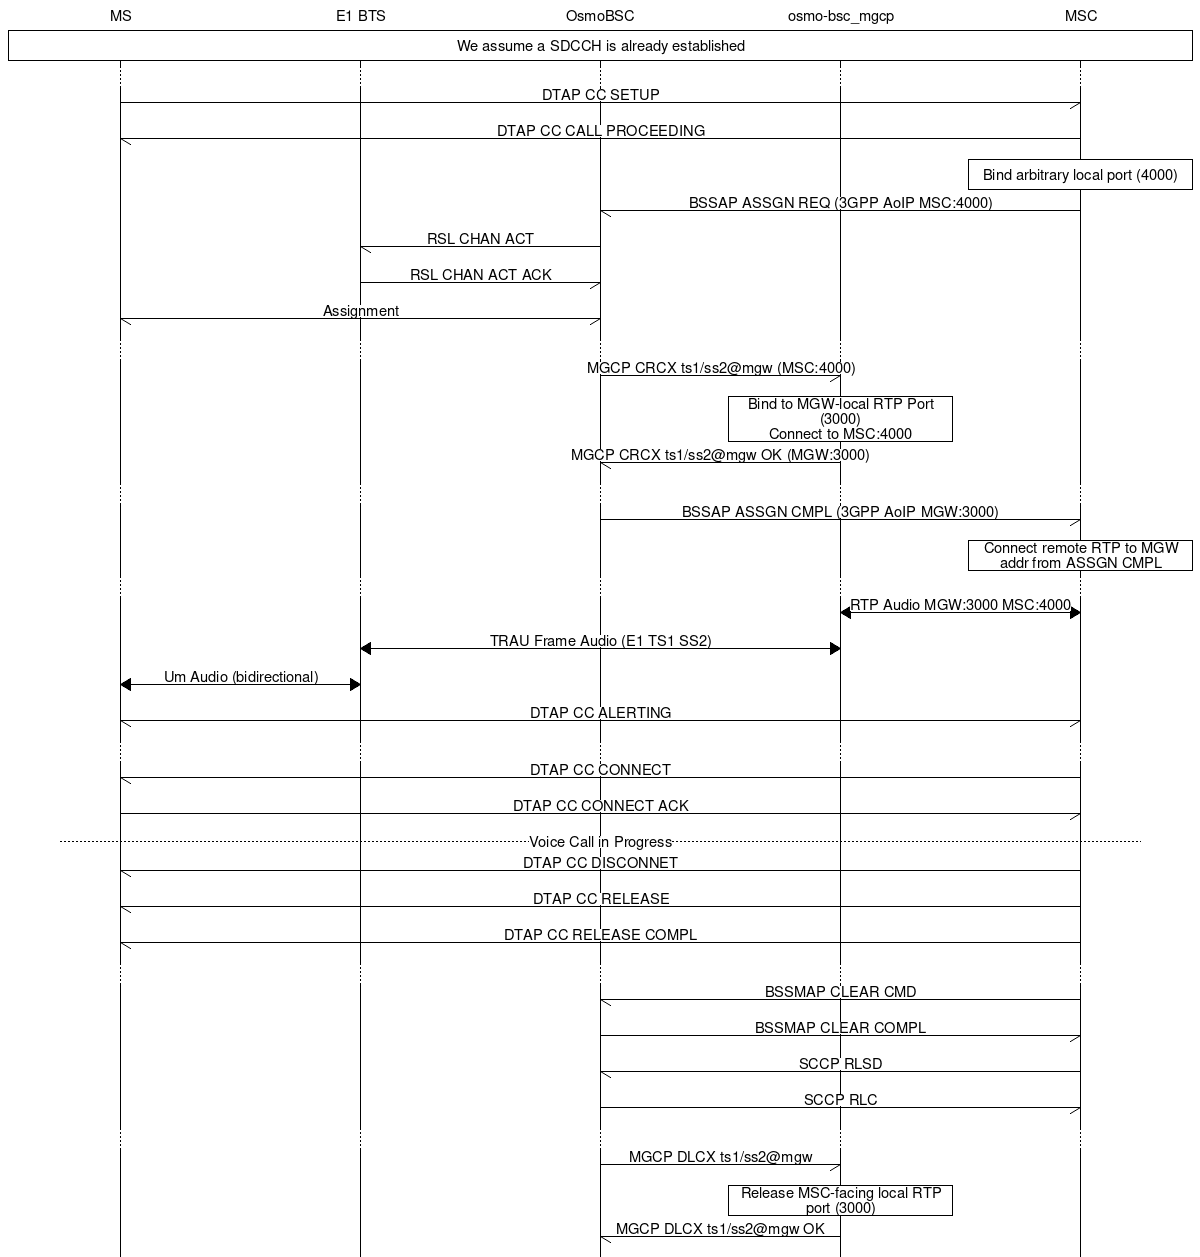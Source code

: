 # MO-Call with E1 BTS + OsmoBSC with true 3GPP AoIP (planned
# osmo-bsc_mgcp has to be extended to true MGW functionality!
msc {
	hscale=2;
	ms [label="MS"], bts [label="E1 BTS"], bsc[label="OsmoBSC"], mgcp[label="osmo-bsc_mgcp"], m_sc[label="MSC"];

	ms box m_sc	[label="We assume a SDCCH is already established"];
	...;

	ms -> m_sc	[label="DTAP CC SETUP"];
	ms <- m_sc	[label="DTAP CC CALL PROCEEDING"];

	m_sc box m_sc	[label="Bind arbitrary local port (4000)"];
	bsc <- m_sc 	[label="BSSAP ASSGN REQ (3GPP AoIP MSC:4000)"];
	bts <- bsc 	[label="RSL CHAN ACT"];
	bts -> bsc 	[label="RSL CHAN ACT ACK"];
	ms <-> bsc	[label="Assignment"];
	...;

	mgcp <- bsc	[label="MGCP CRCX ts1/ss2@mgw (MSC:4000)"];
	mgcp box mgcp	[label="Bind to MGW-local RTP Port (3000)\nConnect to MSC:4000"];
	mgcp -> bsc	[label="MGCP CRCX ts1/ss2@mgw OK (MGW:3000)"];
	...;

	bsc -> m_sc	[label="BSSAP ASSGN CMPL (3GPP AoIP MGW:3000)"];
	m_sc box m_sc	[label="Connect remote RTP to MGW addr from ASSGN CMPL"];
	...;

	mgcp <=> m_sc	[label="RTP Audio MGW:3000 MSC:4000"];
	bts <=> mgcp	[label="TRAU Frame Audio (E1 TS1 SS2)"];
	ms <=> bts	[label="Um Audio (bidirectional)"];
	ms <-> m_sc	[label="DTAP CC ALERTING"];
	...;

	ms <- m_sc	[label="DTAP CC CONNECT"];
	ms -> m_sc	[label="DTAP CC CONNECT ACK"];
	---		[label="Voice Call in Progress"];
	ms <- m_sc	[label="DTAP CC DISCONNET"];
	ms <- m_sc	[label="DTAP CC RELEASE"];
	ms <- m_sc	[label="DTAP CC RELEASE COMPL"];
	...;
	bsc <- m_sc	[label="BSSMAP CLEAR CMD"];
	bsc -> m_sc	[label="BSSMAP CLEAR COMPL"];
	bsc <- m_sc	[label="SCCP RLSD"];
	bsc -> m_sc	[label="SCCP RLC"];
	...;
	mgcp <- bsc	[label="MGCP DLCX ts1/ss2@mgw"];
	mgcp box mgcp	[label="Release MSC-facing local RTP port (3000)"];
	mgcp -> bsc	[label="MGCP DLCX ts1/ss2@mgw OK"];
}
